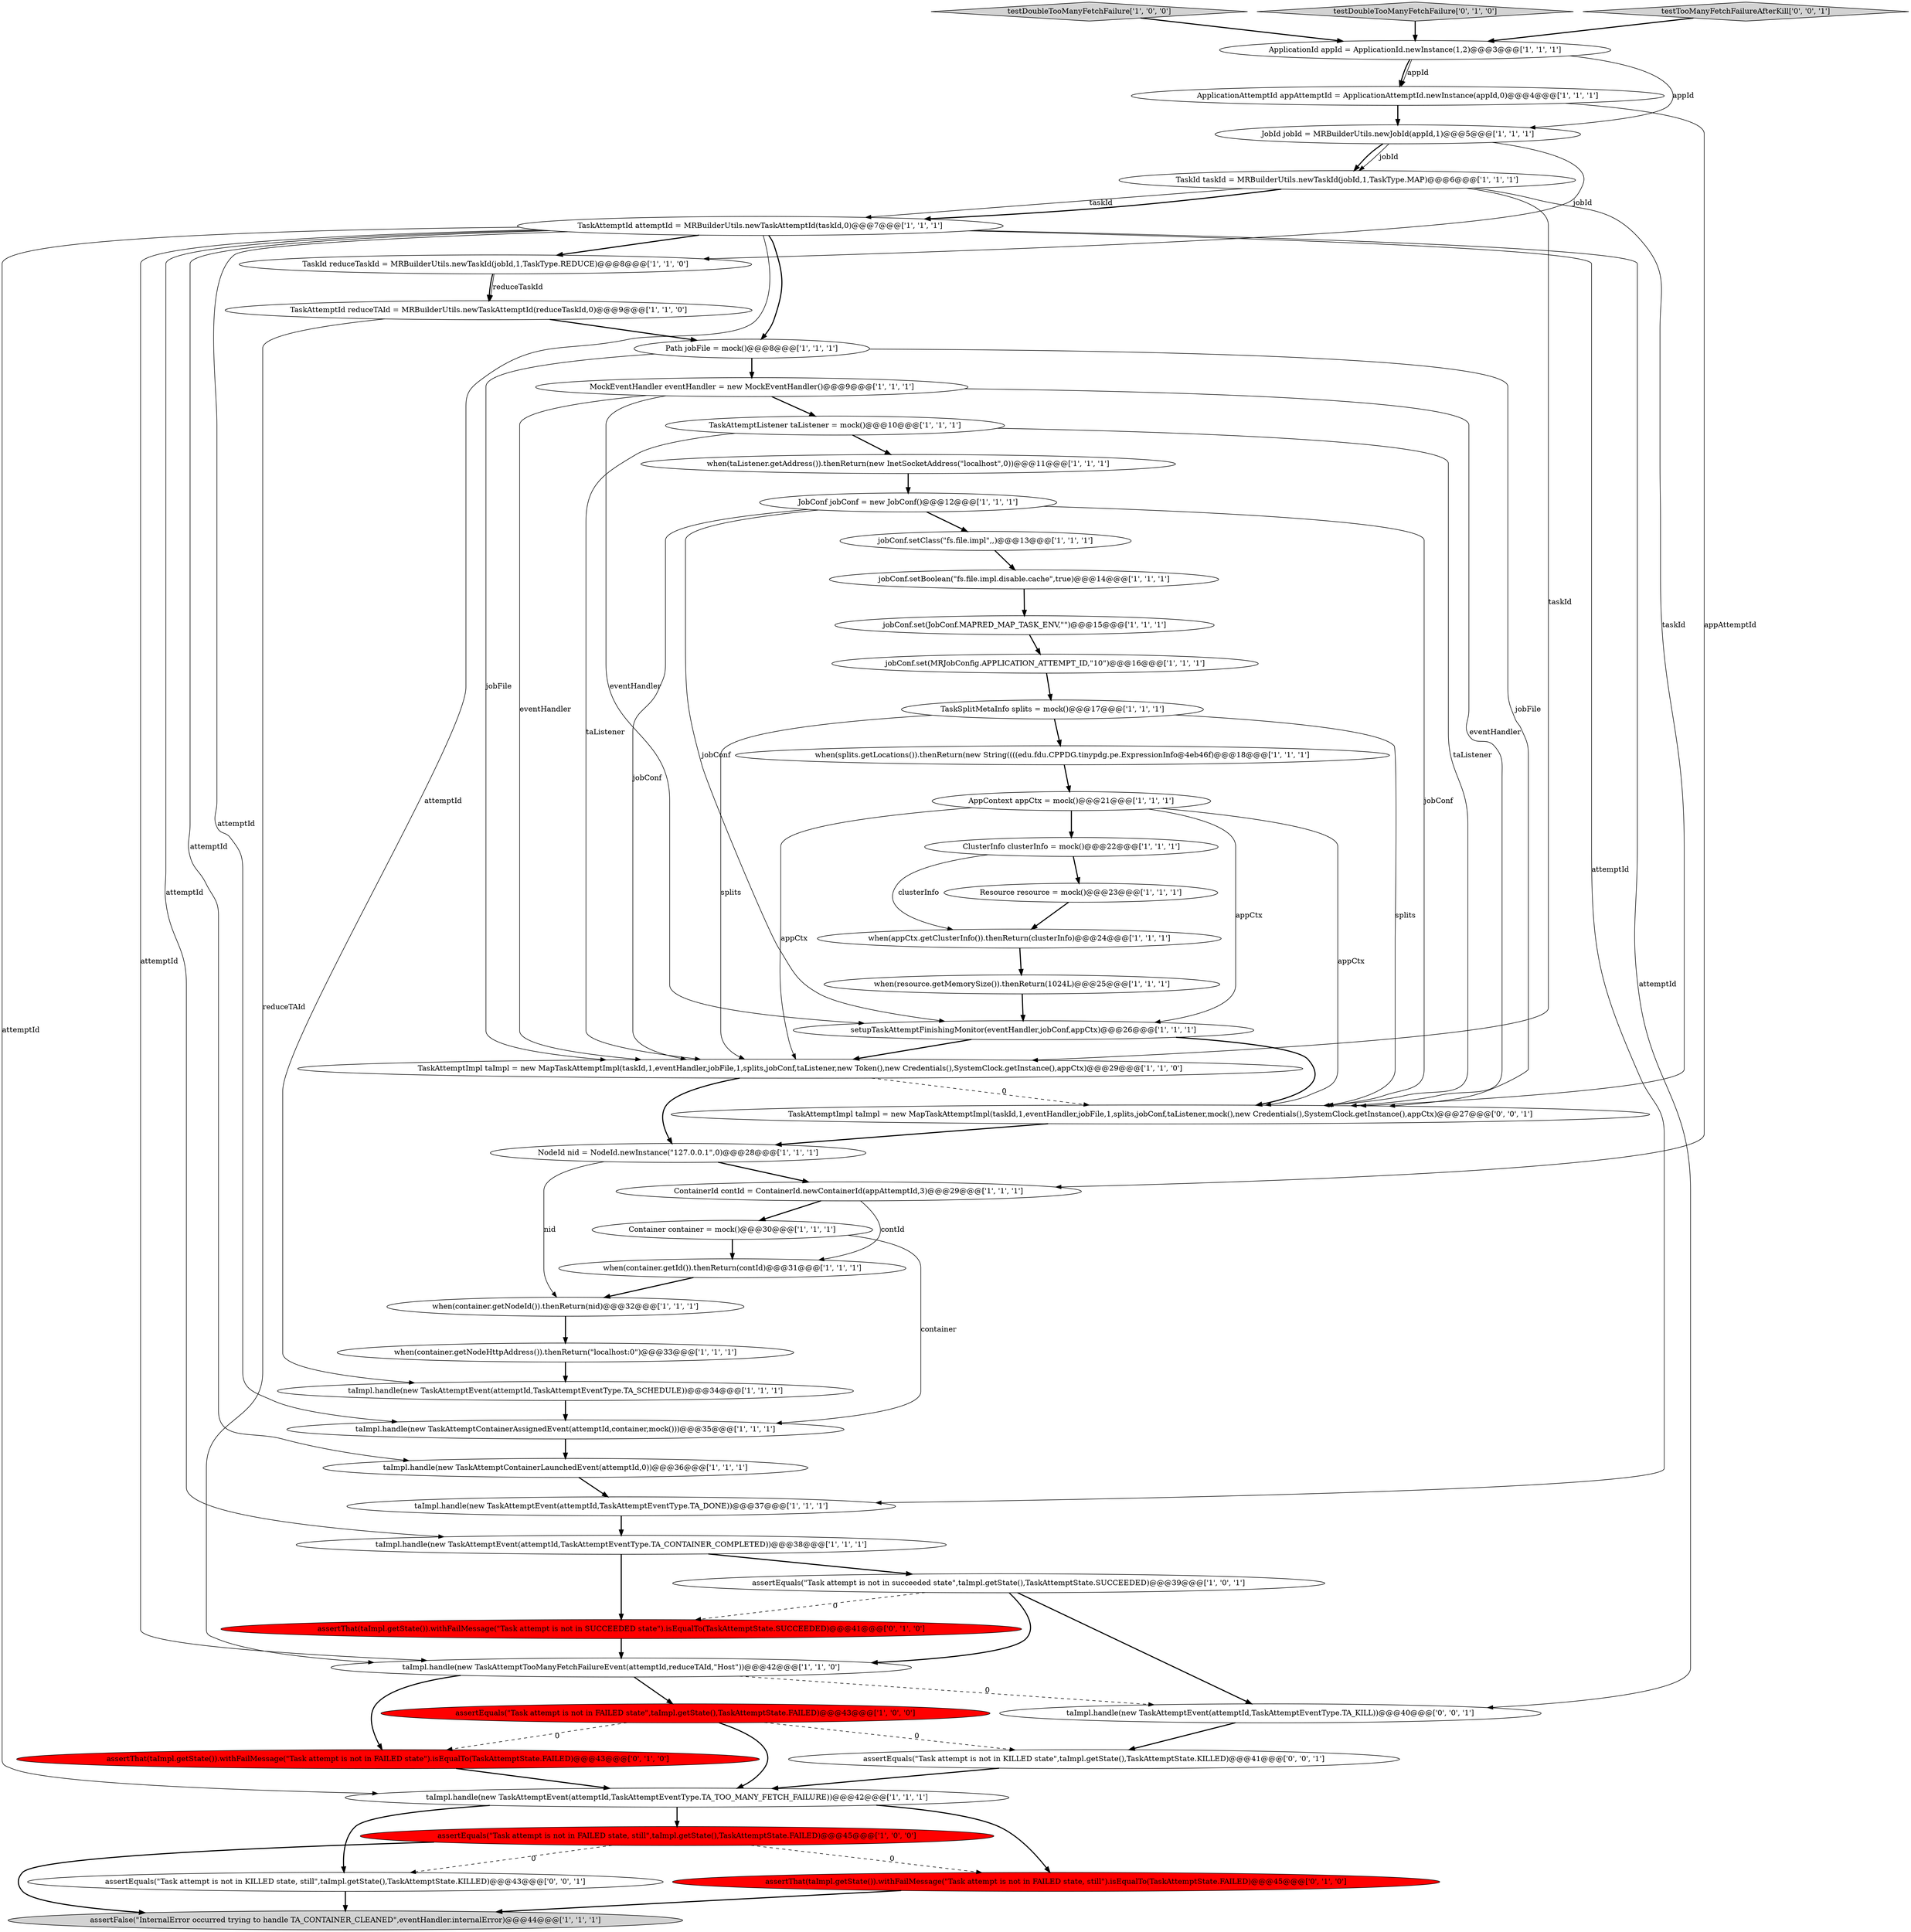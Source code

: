 digraph {
8 [style = filled, label = "jobConf.set(JobConf.MAPRED_MAP_TASK_ENV,\"\")@@@15@@@['1', '1', '1']", fillcolor = white, shape = ellipse image = "AAA0AAABBB1BBB"];
15 [style = filled, label = "TaskId reduceTaskId = MRBuilderUtils.newTaskId(jobId,1,TaskType.REDUCE)@@@8@@@['1', '1', '0']", fillcolor = white, shape = ellipse image = "AAA0AAABBB1BBB"];
19 [style = filled, label = "Container container = mock()@@@30@@@['1', '1', '1']", fillcolor = white, shape = ellipse image = "AAA0AAABBB1BBB"];
4 [style = filled, label = "TaskAttemptId attemptId = MRBuilderUtils.newTaskAttemptId(taskId,0)@@@7@@@['1', '1', '1']", fillcolor = white, shape = ellipse image = "AAA0AAABBB1BBB"];
9 [style = filled, label = "assertEquals(\"Task attempt is not in FAILED state\",taImpl.getState(),TaskAttemptState.FAILED)@@@43@@@['1', '0', '0']", fillcolor = red, shape = ellipse image = "AAA1AAABBB1BBB"];
42 [style = filled, label = "taImpl.handle(new TaskAttemptTooManyFetchFailureEvent(attemptId,reduceTAId,\"Host\"))@@@42@@@['1', '1', '0']", fillcolor = white, shape = ellipse image = "AAA0AAABBB1BBB"];
32 [style = filled, label = "ApplicationAttemptId appAttemptId = ApplicationAttemptId.newInstance(appId,0)@@@4@@@['1', '1', '1']", fillcolor = white, shape = ellipse image = "AAA0AAABBB1BBB"];
18 [style = filled, label = "TaskAttemptImpl taImpl = new MapTaskAttemptImpl(taskId,1,eventHandler,jobFile,1,splits,jobConf,taListener,new Token(),new Credentials(),SystemClock.getInstance(),appCtx)@@@29@@@['1', '1', '0']", fillcolor = white, shape = ellipse image = "AAA0AAABBB1BBB"];
25 [style = filled, label = "jobConf.setClass(\"fs.file.impl\",,)@@@13@@@['1', '1', '1']", fillcolor = white, shape = ellipse image = "AAA0AAABBB1BBB"];
35 [style = filled, label = "when(splits.getLocations()).thenReturn(new String((((edu.fdu.CPPDG.tinypdg.pe.ExpressionInfo@4eb46f)@@@18@@@['1', '1', '1']", fillcolor = white, shape = ellipse image = "AAA0AAABBB1BBB"];
40 [style = filled, label = "ClusterInfo clusterInfo = mock()@@@22@@@['1', '1', '1']", fillcolor = white, shape = ellipse image = "AAA0AAABBB1BBB"];
31 [style = filled, label = "TaskAttemptId reduceTAId = MRBuilderUtils.newTaskAttemptId(reduceTaskId,0)@@@9@@@['1', '1', '0']", fillcolor = white, shape = ellipse image = "AAA0AAABBB1BBB"];
26 [style = filled, label = "AppContext appCtx = mock()@@@21@@@['1', '1', '1']", fillcolor = white, shape = ellipse image = "AAA0AAABBB1BBB"];
36 [style = filled, label = "ContainerId contId = ContainerId.newContainerId(appAttemptId,3)@@@29@@@['1', '1', '1']", fillcolor = white, shape = ellipse image = "AAA0AAABBB1BBB"];
5 [style = filled, label = "when(container.getNodeHttpAddress()).thenReturn(\"localhost:0\")@@@33@@@['1', '1', '1']", fillcolor = white, shape = ellipse image = "AAA0AAABBB1BBB"];
30 [style = filled, label = "when(taListener.getAddress()).thenReturn(new InetSocketAddress(\"localhost\",0))@@@11@@@['1', '1', '1']", fillcolor = white, shape = ellipse image = "AAA0AAABBB1BBB"];
33 [style = filled, label = "MockEventHandler eventHandler = new MockEventHandler()@@@9@@@['1', '1', '1']", fillcolor = white, shape = ellipse image = "AAA0AAABBB1BBB"];
41 [style = filled, label = "when(container.getNodeId()).thenReturn(nid)@@@32@@@['1', '1', '1']", fillcolor = white, shape = ellipse image = "AAA0AAABBB1BBB"];
20 [style = filled, label = "assertEquals(\"Task attempt is not in succeeded state\",taImpl.getState(),TaskAttemptState.SUCCEEDED)@@@39@@@['1', '0', '1']", fillcolor = white, shape = ellipse image = "AAA0AAABBB1BBB"];
0 [style = filled, label = "JobId jobId = MRBuilderUtils.newJobId(appId,1)@@@5@@@['1', '1', '1']", fillcolor = white, shape = ellipse image = "AAA0AAABBB1BBB"];
3 [style = filled, label = "ApplicationId appId = ApplicationId.newInstance(1,2)@@@3@@@['1', '1', '1']", fillcolor = white, shape = ellipse image = "AAA0AAABBB1BBB"];
12 [style = filled, label = "jobConf.set(MRJobConfig.APPLICATION_ATTEMPT_ID,\"10\")@@@16@@@['1', '1', '1']", fillcolor = white, shape = ellipse image = "AAA0AAABBB1BBB"];
38 [style = filled, label = "taImpl.handle(new TaskAttemptEvent(attemptId,TaskAttemptEventType.TA_CONTAINER_COMPLETED))@@@38@@@['1', '1', '1']", fillcolor = white, shape = ellipse image = "AAA0AAABBB1BBB"];
21 [style = filled, label = "assertEquals(\"Task attempt is not in FAILED state, still\",taImpl.getState(),TaskAttemptState.FAILED)@@@45@@@['1', '0', '0']", fillcolor = red, shape = ellipse image = "AAA1AAABBB1BBB"];
48 [style = filled, label = "TaskAttemptImpl taImpl = new MapTaskAttemptImpl(taskId,1,eventHandler,jobFile,1,splits,jobConf,taListener,mock(),new Credentials(),SystemClock.getInstance(),appCtx)@@@27@@@['0', '0', '1']", fillcolor = white, shape = ellipse image = "AAA0AAABBB3BBB"];
29 [style = filled, label = "Path jobFile = mock()@@@8@@@['1', '1', '1']", fillcolor = white, shape = ellipse image = "AAA0AAABBB1BBB"];
7 [style = filled, label = "TaskSplitMetaInfo splits = mock()@@@17@@@['1', '1', '1']", fillcolor = white, shape = ellipse image = "AAA0AAABBB1BBB"];
45 [style = filled, label = "assertThat(taImpl.getState()).withFailMessage(\"Task attempt is not in FAILED state, still\").isEqualTo(TaskAttemptState.FAILED)@@@45@@@['0', '1', '0']", fillcolor = red, shape = ellipse image = "AAA1AAABBB2BBB"];
47 [style = filled, label = "assertEquals(\"Task attempt is not in KILLED state, still\",taImpl.getState(),TaskAttemptState.KILLED)@@@43@@@['0', '0', '1']", fillcolor = white, shape = ellipse image = "AAA0AAABBB3BBB"];
16 [style = filled, label = "when(resource.getMemorySize()).thenReturn(1024L)@@@25@@@['1', '1', '1']", fillcolor = white, shape = ellipse image = "AAA0AAABBB1BBB"];
23 [style = filled, label = "taImpl.handle(new TaskAttemptEvent(attemptId,TaskAttemptEventType.TA_DONE))@@@37@@@['1', '1', '1']", fillcolor = white, shape = ellipse image = "AAA0AAABBB1BBB"];
22 [style = filled, label = "taImpl.handle(new TaskAttemptContainerLaunchedEvent(attemptId,0))@@@36@@@['1', '1', '1']", fillcolor = white, shape = ellipse image = "AAA0AAABBB1BBB"];
51 [style = filled, label = "assertEquals(\"Task attempt is not in KILLED state\",taImpl.getState(),TaskAttemptState.KILLED)@@@41@@@['0', '0', '1']", fillcolor = white, shape = ellipse image = "AAA0AAABBB3BBB"];
46 [style = filled, label = "assertThat(taImpl.getState()).withFailMessage(\"Task attempt is not in FAILED state\").isEqualTo(TaskAttemptState.FAILED)@@@43@@@['0', '1', '0']", fillcolor = red, shape = ellipse image = "AAA1AAABBB2BBB"];
1 [style = filled, label = "testDoubleTooManyFetchFailure['1', '0', '0']", fillcolor = lightgray, shape = diamond image = "AAA0AAABBB1BBB"];
27 [style = filled, label = "when(container.getId()).thenReturn(contId)@@@31@@@['1', '1', '1']", fillcolor = white, shape = ellipse image = "AAA0AAABBB1BBB"];
10 [style = filled, label = "jobConf.setBoolean(\"fs.file.impl.disable.cache\",true)@@@14@@@['1', '1', '1']", fillcolor = white, shape = ellipse image = "AAA0AAABBB1BBB"];
28 [style = filled, label = "taImpl.handle(new TaskAttemptContainerAssignedEvent(attemptId,container,mock()))@@@35@@@['1', '1', '1']", fillcolor = white, shape = ellipse image = "AAA0AAABBB1BBB"];
34 [style = filled, label = "Resource resource = mock()@@@23@@@['1', '1', '1']", fillcolor = white, shape = ellipse image = "AAA0AAABBB1BBB"];
14 [style = filled, label = "when(appCtx.getClusterInfo()).thenReturn(clusterInfo)@@@24@@@['1', '1', '1']", fillcolor = white, shape = ellipse image = "AAA0AAABBB1BBB"];
13 [style = filled, label = "NodeId nid = NodeId.newInstance(\"127.0.0.1\",0)@@@28@@@['1', '1', '1']", fillcolor = white, shape = ellipse image = "AAA0AAABBB1BBB"];
11 [style = filled, label = "assertFalse(\"InternalError occurred trying to handle TA_CONTAINER_CLEANED\",eventHandler.internalError)@@@44@@@['1', '1', '1']", fillcolor = lightgray, shape = ellipse image = "AAA0AAABBB1BBB"];
43 [style = filled, label = "assertThat(taImpl.getState()).withFailMessage(\"Task attempt is not in SUCCEEDED state\").isEqualTo(TaskAttemptState.SUCCEEDED)@@@41@@@['0', '1', '0']", fillcolor = red, shape = ellipse image = "AAA1AAABBB2BBB"];
44 [style = filled, label = "testDoubleTooManyFetchFailure['0', '1', '0']", fillcolor = lightgray, shape = diamond image = "AAA0AAABBB2BBB"];
50 [style = filled, label = "testTooManyFetchFailureAfterKill['0', '0', '1']", fillcolor = lightgray, shape = diamond image = "AAA0AAABBB3BBB"];
2 [style = filled, label = "taImpl.handle(new TaskAttemptEvent(attemptId,TaskAttemptEventType.TA_TOO_MANY_FETCH_FAILURE))@@@42@@@['1', '1', '1']", fillcolor = white, shape = ellipse image = "AAA0AAABBB1BBB"];
17 [style = filled, label = "setupTaskAttemptFinishingMonitor(eventHandler,jobConf,appCtx)@@@26@@@['1', '1', '1']", fillcolor = white, shape = ellipse image = "AAA0AAABBB1BBB"];
39 [style = filled, label = "TaskAttemptListener taListener = mock()@@@10@@@['1', '1', '1']", fillcolor = white, shape = ellipse image = "AAA0AAABBB1BBB"];
37 [style = filled, label = "taImpl.handle(new TaskAttemptEvent(attemptId,TaskAttemptEventType.TA_SCHEDULE))@@@34@@@['1', '1', '1']", fillcolor = white, shape = ellipse image = "AAA0AAABBB1BBB"];
6 [style = filled, label = "JobConf jobConf = new JobConf()@@@12@@@['1', '1', '1']", fillcolor = white, shape = ellipse image = "AAA0AAABBB1BBB"];
24 [style = filled, label = "TaskId taskId = MRBuilderUtils.newTaskId(jobId,1,TaskType.MAP)@@@6@@@['1', '1', '1']", fillcolor = white, shape = ellipse image = "AAA0AAABBB1BBB"];
49 [style = filled, label = "taImpl.handle(new TaskAttemptEvent(attemptId,TaskAttemptEventType.TA_KILL))@@@40@@@['0', '0', '1']", fillcolor = white, shape = ellipse image = "AAA0AAABBB3BBB"];
37->28 [style = bold, label=""];
31->42 [style = solid, label="reduceTAId"];
46->2 [style = bold, label=""];
32->0 [style = bold, label=""];
26->18 [style = solid, label="appCtx"];
4->15 [style = bold, label=""];
42->9 [style = bold, label=""];
43->42 [style = bold, label=""];
7->35 [style = bold, label=""];
3->0 [style = solid, label="appId"];
49->51 [style = bold, label=""];
26->40 [style = bold, label=""];
6->18 [style = solid, label="jobConf"];
36->27 [style = solid, label="contId"];
30->6 [style = bold, label=""];
12->7 [style = bold, label=""];
47->11 [style = bold, label=""];
29->48 [style = solid, label="jobFile"];
10->8 [style = bold, label=""];
4->22 [style = solid, label="attemptId"];
0->24 [style = bold, label=""];
13->36 [style = bold, label=""];
25->10 [style = bold, label=""];
9->46 [style = dashed, label="0"];
0->15 [style = solid, label="jobId"];
5->37 [style = bold, label=""];
14->16 [style = bold, label=""];
4->49 [style = solid, label="attemptId"];
42->46 [style = bold, label=""];
9->2 [style = bold, label=""];
4->2 [style = solid, label="attemptId"];
44->3 [style = bold, label=""];
50->3 [style = bold, label=""];
31->29 [style = bold, label=""];
40->34 [style = bold, label=""];
16->17 [style = bold, label=""];
29->18 [style = solid, label="jobFile"];
22->23 [style = bold, label=""];
21->45 [style = dashed, label="0"];
4->37 [style = solid, label="attemptId"];
45->11 [style = bold, label=""];
19->28 [style = solid, label="container"];
21->11 [style = bold, label=""];
15->31 [style = bold, label=""];
2->21 [style = bold, label=""];
13->41 [style = solid, label="nid"];
32->36 [style = solid, label="appAttemptId"];
3->32 [style = solid, label="appId"];
34->14 [style = bold, label=""];
48->13 [style = bold, label=""];
24->48 [style = solid, label="taskId"];
0->24 [style = solid, label="jobId"];
42->49 [style = dashed, label="0"];
38->20 [style = bold, label=""];
4->38 [style = solid, label="attemptId"];
1->3 [style = bold, label=""];
4->29 [style = bold, label=""];
18->48 [style = dashed, label="0"];
33->18 [style = solid, label="eventHandler"];
7->48 [style = solid, label="splits"];
9->51 [style = dashed, label="0"];
26->17 [style = solid, label="appCtx"];
21->47 [style = dashed, label="0"];
4->42 [style = solid, label="attemptId"];
51->2 [style = bold, label=""];
33->48 [style = solid, label="eventHandler"];
26->48 [style = solid, label="appCtx"];
2->45 [style = bold, label=""];
20->42 [style = bold, label=""];
20->49 [style = bold, label=""];
20->43 [style = dashed, label="0"];
35->26 [style = bold, label=""];
2->47 [style = bold, label=""];
8->12 [style = bold, label=""];
28->22 [style = bold, label=""];
38->43 [style = bold, label=""];
36->19 [style = bold, label=""];
24->18 [style = solid, label="taskId"];
15->31 [style = solid, label="reduceTaskId"];
40->14 [style = solid, label="clusterInfo"];
33->17 [style = solid, label="eventHandler"];
4->28 [style = solid, label="attemptId"];
4->23 [style = solid, label="attemptId"];
24->4 [style = solid, label="taskId"];
6->48 [style = solid, label="jobConf"];
39->30 [style = bold, label=""];
24->4 [style = bold, label=""];
29->33 [style = bold, label=""];
33->39 [style = bold, label=""];
7->18 [style = solid, label="splits"];
39->48 [style = solid, label="taListener"];
19->27 [style = bold, label=""];
23->38 [style = bold, label=""];
27->41 [style = bold, label=""];
17->48 [style = bold, label=""];
18->13 [style = bold, label=""];
39->18 [style = solid, label="taListener"];
3->32 [style = bold, label=""];
6->17 [style = solid, label="jobConf"];
17->18 [style = bold, label=""];
6->25 [style = bold, label=""];
41->5 [style = bold, label=""];
}

